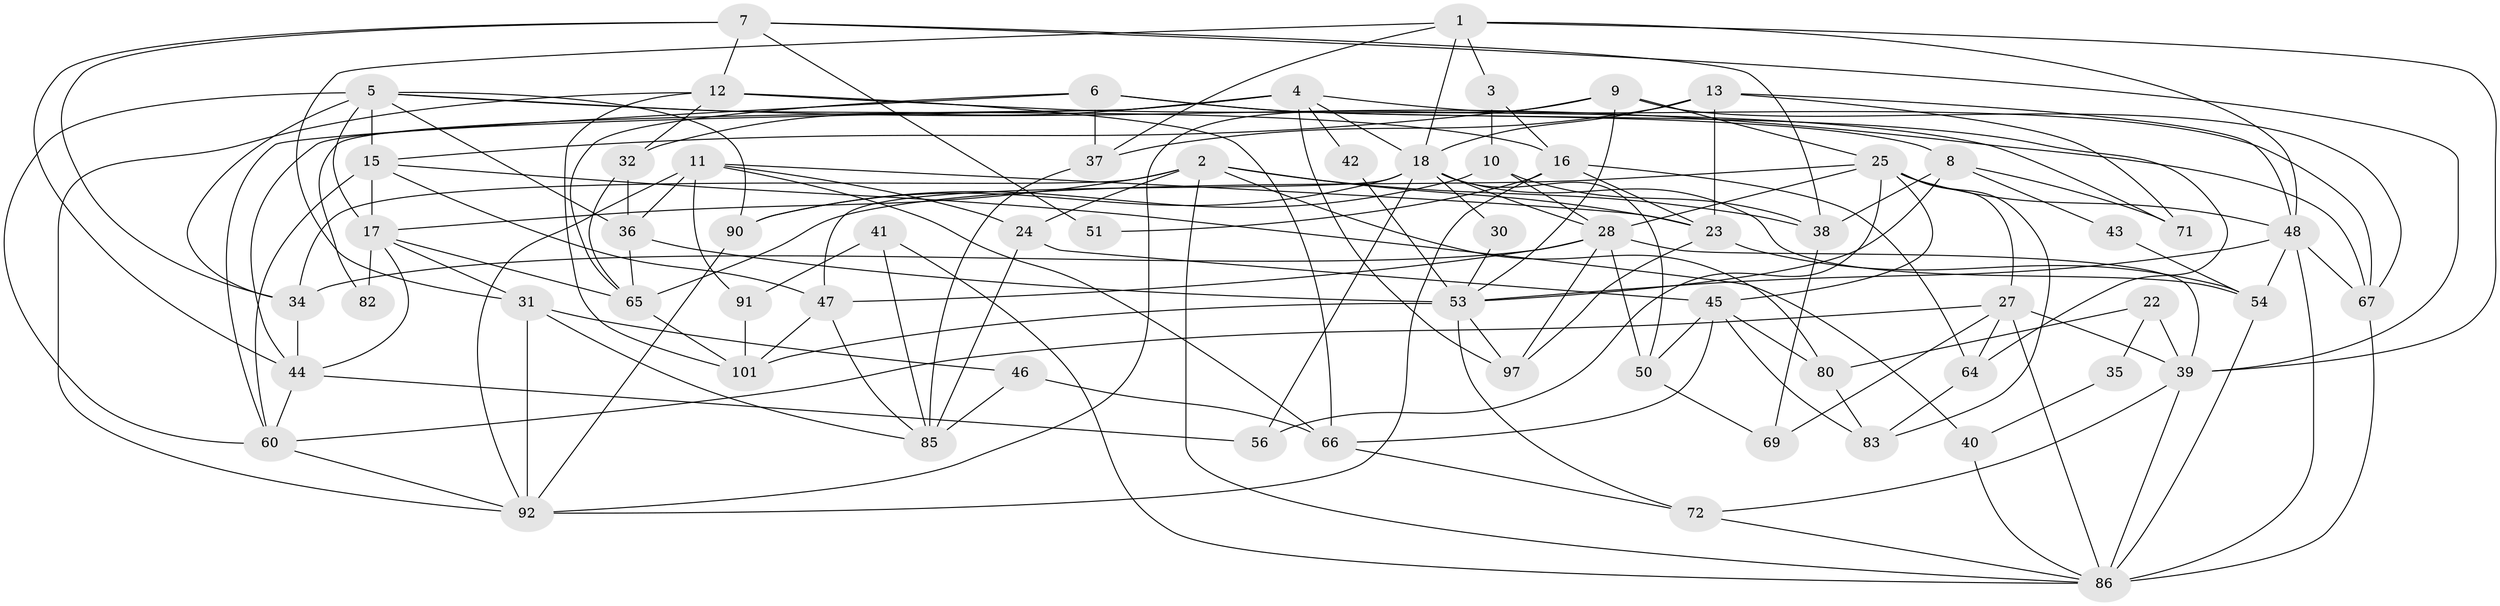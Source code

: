// original degree distribution, {3: 0.19801980198019803, 5: 0.1782178217821782, 4: 0.42574257425742573, 6: 0.04950495049504951, 9: 0.009900990099009901, 7: 0.0297029702970297, 2: 0.10891089108910891}
// Generated by graph-tools (version 1.1) at 2025/11/02/27/25 16:11:22]
// undirected, 64 vertices, 160 edges
graph export_dot {
graph [start="1"]
  node [color=gray90,style=filled];
  1 [super="+19"];
  2 [super="+96"];
  3;
  4 [super="+76"];
  5 [super="+63"];
  6 [super="+14"];
  7 [super="+100"];
  8 [super="+26"];
  9 [super="+77"];
  10;
  11 [super="+59"];
  12 [super="+29"];
  13 [super="+55"];
  15 [super="+52"];
  16 [super="+87"];
  17 [super="+20"];
  18 [super="+21"];
  22;
  23;
  24 [super="+57"];
  25 [super="+79"];
  27 [super="+33"];
  28 [super="+98"];
  30;
  31 [super="+61"];
  32 [super="+70"];
  34 [super="+88"];
  35;
  36;
  37;
  38 [super="+93"];
  39 [super="+58"];
  40;
  41;
  42;
  43;
  44 [super="+68"];
  45;
  46;
  47 [super="+49"];
  48 [super="+62"];
  50;
  51;
  53 [super="+73"];
  54 [super="+74"];
  56;
  60 [super="+78"];
  64;
  65 [super="+81"];
  66 [super="+84"];
  67 [super="+75"];
  69;
  71;
  72;
  80;
  82;
  83 [super="+89"];
  85 [super="+94"];
  86 [super="+95"];
  90;
  91;
  92 [super="+99"];
  97;
  101;
  1 -- 37;
  1 -- 18;
  1 -- 3;
  1 -- 39;
  1 -- 48;
  1 -- 31;
  2 -- 24;
  2 -- 34;
  2 -- 80;
  2 -- 38;
  2 -- 17;
  2 -- 86;
  2 -- 23;
  3 -- 10;
  3 -- 16;
  4 -- 67;
  4 -- 32;
  4 -- 44;
  4 -- 82;
  4 -- 97;
  4 -- 18;
  4 -- 42;
  5 -- 36;
  5 -- 60;
  5 -- 34 [weight=2];
  5 -- 16;
  5 -- 17;
  5 -- 90;
  5 -- 15;
  5 -- 67;
  6 -- 8;
  6 -- 64;
  6 -- 65;
  6 -- 60;
  6 -- 37;
  7 -- 39;
  7 -- 12;
  7 -- 34;
  7 -- 51;
  7 -- 44;
  7 -- 38;
  8 -- 71;
  8 -- 43;
  8 -- 53;
  8 -- 38 [weight=2];
  9 -- 92;
  9 -- 67;
  9 -- 25;
  9 -- 53;
  9 -- 15;
  10 -- 38;
  10 -- 28;
  10 -- 90;
  11 -- 91;
  11 -- 36;
  11 -- 23;
  11 -- 24 [weight=2];
  11 -- 92;
  11 -- 66;
  12 -- 92;
  12 -- 71;
  12 -- 32;
  12 -- 66;
  12 -- 101;
  13 -- 18;
  13 -- 23;
  13 -- 71;
  13 -- 37;
  13 -- 48;
  15 -- 60;
  15 -- 40;
  15 -- 47;
  15 -- 17;
  16 -- 23;
  16 -- 64;
  16 -- 92;
  16 -- 51;
  17 -- 31;
  17 -- 65;
  17 -- 82;
  17 -- 44;
  18 -- 54;
  18 -- 28;
  18 -- 30;
  18 -- 50;
  18 -- 56;
  18 -- 90;
  18 -- 47;
  22 -- 80;
  22 -- 35;
  22 -- 39;
  23 -- 54;
  23 -- 97;
  24 -- 45;
  24 -- 85;
  25 -- 65;
  25 -- 27;
  25 -- 28;
  25 -- 45;
  25 -- 56;
  25 -- 48;
  25 -- 83;
  27 -- 64;
  27 -- 86;
  27 -- 69;
  27 -- 39;
  27 -- 60;
  28 -- 34;
  28 -- 39;
  28 -- 97;
  28 -- 50;
  28 -- 47;
  30 -- 53;
  31 -- 46;
  31 -- 85;
  31 -- 92;
  32 -- 65;
  32 -- 36;
  34 -- 44;
  35 -- 40;
  36 -- 53;
  36 -- 65;
  37 -- 85;
  38 -- 69;
  39 -- 86 [weight=2];
  39 -- 72;
  40 -- 86;
  41 -- 86;
  41 -- 85;
  41 -- 91;
  42 -- 53;
  43 -- 54;
  44 -- 56;
  44 -- 60;
  45 -- 50;
  45 -- 66;
  45 -- 80;
  45 -- 83;
  46 -- 85 [weight=2];
  46 -- 66;
  47 -- 85;
  47 -- 101;
  48 -- 54;
  48 -- 53;
  48 -- 86;
  48 -- 67;
  50 -- 69;
  53 -- 101;
  53 -- 97;
  53 -- 72;
  54 -- 86;
  60 -- 92;
  64 -- 83;
  65 -- 101;
  66 -- 72;
  67 -- 86;
  72 -- 86;
  80 -- 83;
  90 -- 92;
  91 -- 101;
}

